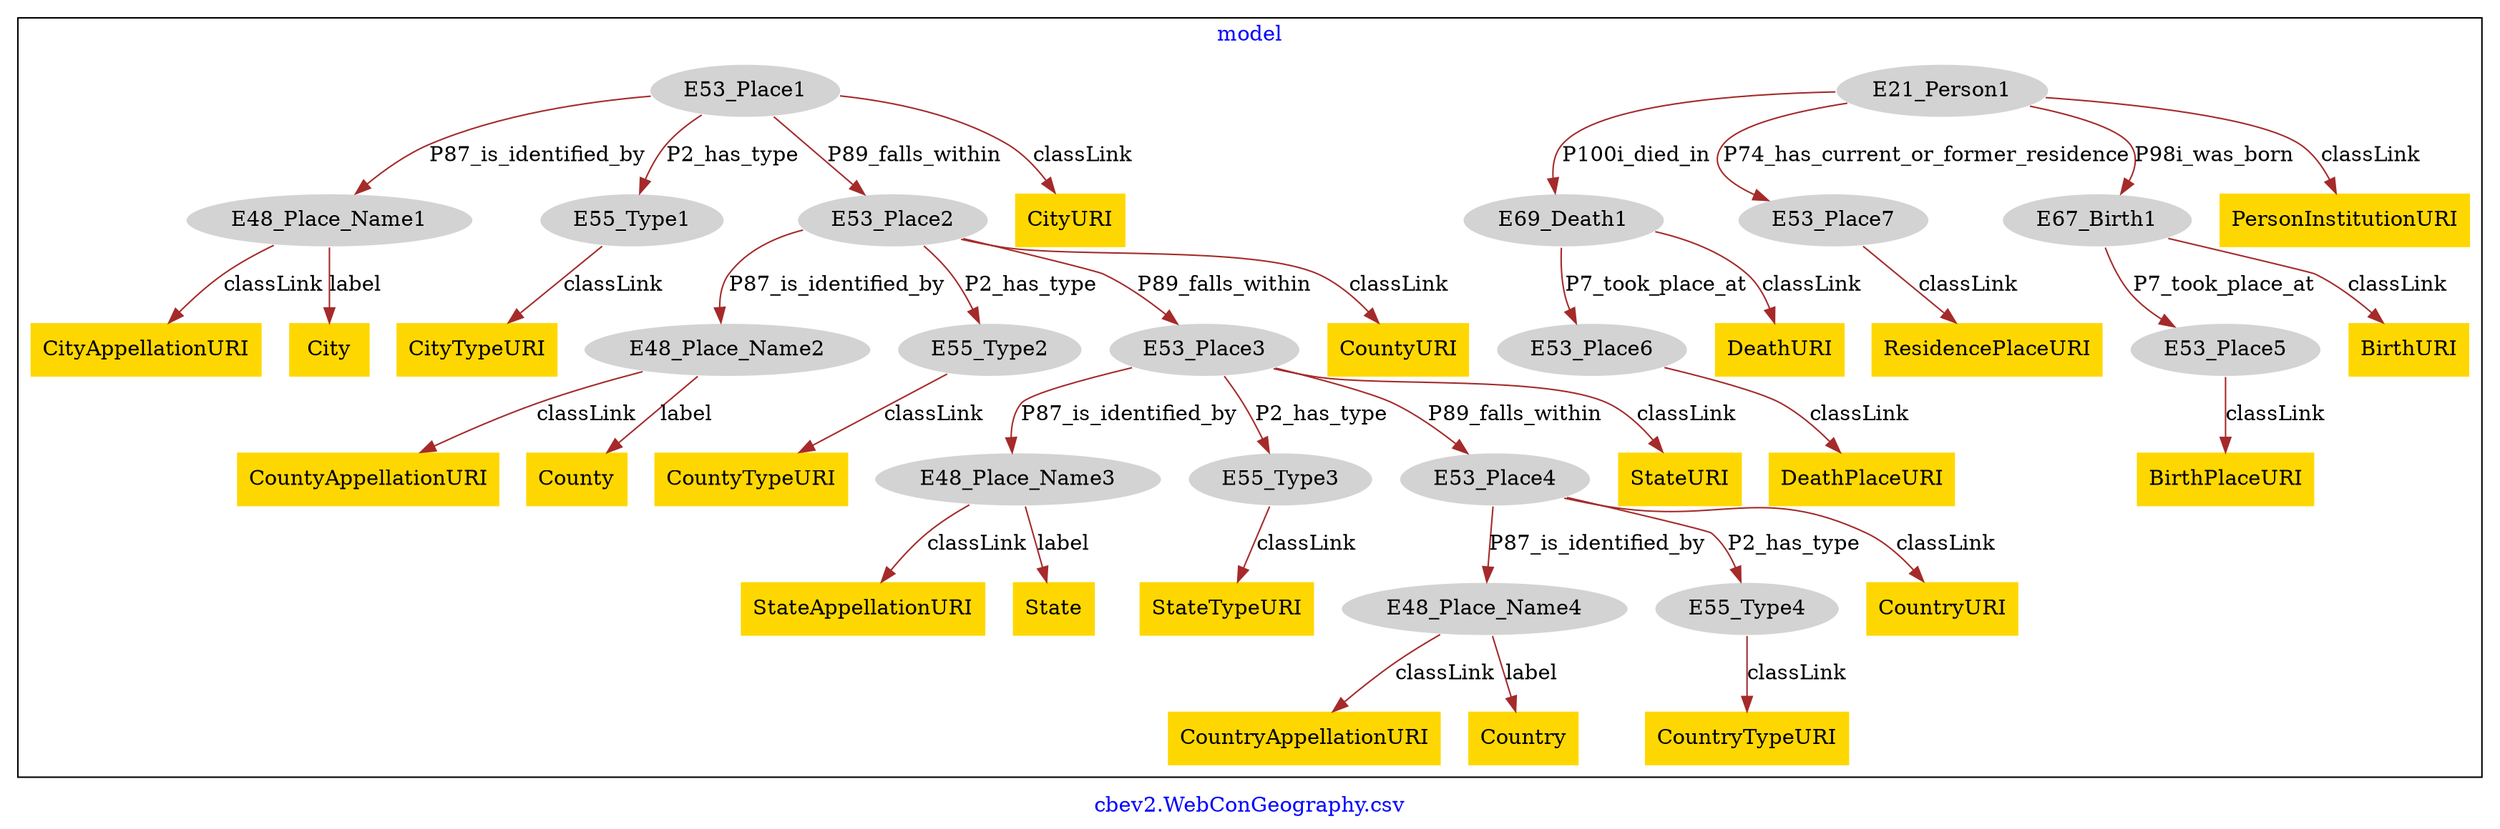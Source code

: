 digraph n0 {
fontcolor="blue"
remincross="true"
label="cbev2.WebConGeography.csv"
subgraph cluster {
label="model"
n2[style="filled",color="white",fillcolor="lightgray",label="E21_Person1"];
n3[style="filled",color="white",fillcolor="lightgray",label="E69_Death1"];
n4[style="filled",color="white",fillcolor="lightgray",label="E53_Place7"];
n5[style="filled",color="white",fillcolor="lightgray",label="E67_Birth1"];
n6[shape="plaintext",style="filled",fillcolor="gold",label="PersonInstitutionURI"];
n7[style="filled",color="white",fillcolor="lightgray",label="E48_Place_Name1"];
n8[shape="plaintext",style="filled",fillcolor="gold",label="CityAppellationURI"];
n9[shape="plaintext",style="filled",fillcolor="gold",label="City"];
n10[style="filled",color="white",fillcolor="lightgray",label="E48_Place_Name2"];
n11[shape="plaintext",style="filled",fillcolor="gold",label="CountyAppellationURI"];
n12[shape="plaintext",style="filled",fillcolor="gold",label="County"];
n13[style="filled",color="white",fillcolor="lightgray",label="E48_Place_Name3"];
n14[shape="plaintext",style="filled",fillcolor="gold",label="StateAppellationURI"];
n15[shape="plaintext",style="filled",fillcolor="gold",label="State"];
n16[style="filled",color="white",fillcolor="lightgray",label="E48_Place_Name4"];
n17[shape="plaintext",style="filled",fillcolor="gold",label="CountryAppellationURI"];
n18[shape="plaintext",style="filled",fillcolor="gold",label="Country"];
n19[style="filled",color="white",fillcolor="lightgray",label="E53_Place1"];
n20[style="filled",color="white",fillcolor="lightgray",label="E55_Type1"];
n21[style="filled",color="white",fillcolor="lightgray",label="E53_Place2"];
n22[shape="plaintext",style="filled",fillcolor="gold",label="CityURI"];
n23[style="filled",color="white",fillcolor="lightgray",label="E55_Type2"];
n24[style="filled",color="white",fillcolor="lightgray",label="E53_Place3"];
n25[shape="plaintext",style="filled",fillcolor="gold",label="CountyURI"];
n26[style="filled",color="white",fillcolor="lightgray",label="E55_Type3"];
n27[style="filled",color="white",fillcolor="lightgray",label="E53_Place4"];
n28[shape="plaintext",style="filled",fillcolor="gold",label="StateURI"];
n29[style="filled",color="white",fillcolor="lightgray",label="E55_Type4"];
n30[shape="plaintext",style="filled",fillcolor="gold",label="CountryURI"];
n31[style="filled",color="white",fillcolor="lightgray",label="E53_Place5"];
n32[shape="plaintext",style="filled",fillcolor="gold",label="BirthPlaceURI"];
n33[style="filled",color="white",fillcolor="lightgray",label="E53_Place6"];
n34[shape="plaintext",style="filled",fillcolor="gold",label="DeathPlaceURI"];
n35[shape="plaintext",style="filled",fillcolor="gold",label="ResidencePlaceURI"];
n36[shape="plaintext",style="filled",fillcolor="gold",label="CityTypeURI"];
n37[shape="plaintext",style="filled",fillcolor="gold",label="CountyTypeURI"];
n38[shape="plaintext",style="filled",fillcolor="gold",label="StateTypeURI"];
n39[shape="plaintext",style="filled",fillcolor="gold",label="CountryTypeURI"];
n40[shape="plaintext",style="filled",fillcolor="gold",label="BirthURI"];
n41[shape="plaintext",style="filled",fillcolor="gold",label="DeathURI"];
}
n2 -> n3[color="brown",fontcolor="black",label="P100i_died_in"]
n2 -> n4[color="brown",fontcolor="black",label="P74_has_current_or_former_residence"]
n2 -> n5[color="brown",fontcolor="black",label="P98i_was_born"]
n2 -> n6[color="brown",fontcolor="black",label="classLink"]
n7 -> n8[color="brown",fontcolor="black",label="classLink"]
n7 -> n9[color="brown",fontcolor="black",label="label"]
n10 -> n11[color="brown",fontcolor="black",label="classLink"]
n10 -> n12[color="brown",fontcolor="black",label="label"]
n13 -> n14[color="brown",fontcolor="black",label="classLink"]
n13 -> n15[color="brown",fontcolor="black",label="label"]
n16 -> n17[color="brown",fontcolor="black",label="classLink"]
n16 -> n18[color="brown",fontcolor="black",label="label"]
n19 -> n20[color="brown",fontcolor="black",label="P2_has_type"]
n19 -> n7[color="brown",fontcolor="black",label="P87_is_identified_by"]
n19 -> n21[color="brown",fontcolor="black",label="P89_falls_within"]
n19 -> n22[color="brown",fontcolor="black",label="classLink"]
n21 -> n23[color="brown",fontcolor="black",label="P2_has_type"]
n21 -> n10[color="brown",fontcolor="black",label="P87_is_identified_by"]
n21 -> n24[color="brown",fontcolor="black",label="P89_falls_within"]
n21 -> n25[color="brown",fontcolor="black",label="classLink"]
n24 -> n26[color="brown",fontcolor="black",label="P2_has_type"]
n24 -> n13[color="brown",fontcolor="black",label="P87_is_identified_by"]
n24 -> n27[color="brown",fontcolor="black",label="P89_falls_within"]
n24 -> n28[color="brown",fontcolor="black",label="classLink"]
n27 -> n29[color="brown",fontcolor="black",label="P2_has_type"]
n27 -> n16[color="brown",fontcolor="black",label="P87_is_identified_by"]
n27 -> n30[color="brown",fontcolor="black",label="classLink"]
n31 -> n32[color="brown",fontcolor="black",label="classLink"]
n33 -> n34[color="brown",fontcolor="black",label="classLink"]
n4 -> n35[color="brown",fontcolor="black",label="classLink"]
n20 -> n36[color="brown",fontcolor="black",label="classLink"]
n23 -> n37[color="brown",fontcolor="black",label="classLink"]
n26 -> n38[color="brown",fontcolor="black",label="classLink"]
n29 -> n39[color="brown",fontcolor="black",label="classLink"]
n5 -> n31[color="brown",fontcolor="black",label="P7_took_place_at"]
n5 -> n40[color="brown",fontcolor="black",label="classLink"]
n3 -> n33[color="brown",fontcolor="black",label="P7_took_place_at"]
n3 -> n41[color="brown",fontcolor="black",label="classLink"]
}
